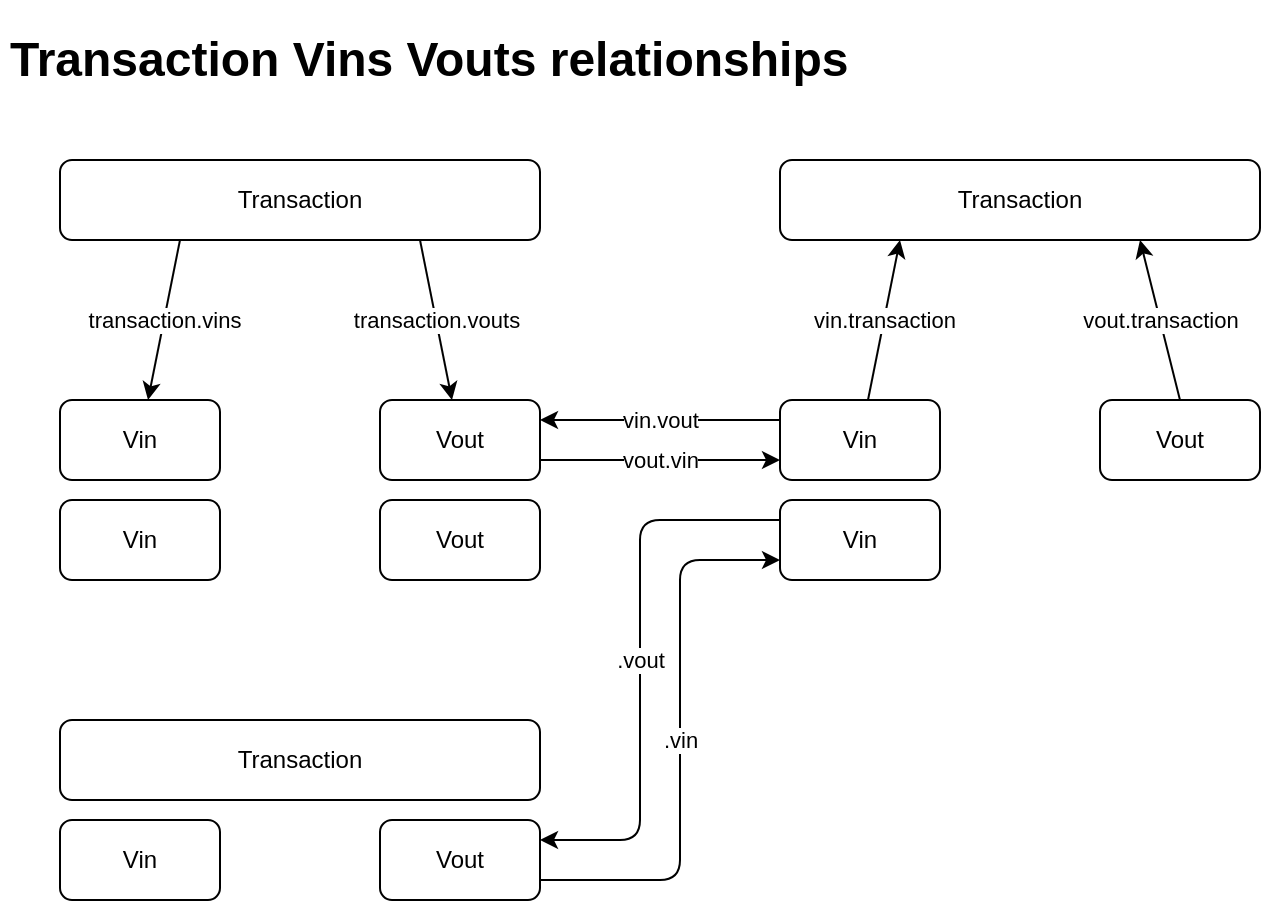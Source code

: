<mxfile>
    <diagram id="qHLsLJoB1cqdEK1VO3AA" name="Transaction">
        <mxGraphModel dx="1240" dy="467" grid="1" gridSize="10" guides="1" tooltips="1" connect="1" arrows="1" fold="1" page="1" pageScale="1" pageWidth="850" pageHeight="1100" math="0" shadow="0">
            <root>
                <mxCell id="0"/>
                <mxCell id="1" parent="0"/>
                <mxCell id="15" value="vin.transaction" style="edgeStyle=none;html=1;entryX=0.25;entryY=1;entryDx=0;entryDy=0;" edge="1" parent="1" source="2" target="9">
                    <mxGeometry relative="1" as="geometry"/>
                </mxCell>
                <mxCell id="17" value="vin.vout" style="edgeStyle=none;html=1;exitX=0;exitY=0.25;exitDx=0;exitDy=0;entryX=1;entryY=0.25;entryDx=0;entryDy=0;" edge="1" parent="1" source="2" target="13">
                    <mxGeometry relative="1" as="geometry"/>
                </mxCell>
                <mxCell id="2" value="Vin" style="rounded=1;whiteSpace=wrap;html=1;" vertex="1" parent="1">
                    <mxGeometry x="400" y="200" width="80" height="40" as="geometry"/>
                </mxCell>
                <mxCell id="10" value="vout.vin" style="edgeStyle=none;html=1;entryX=0;entryY=0.75;entryDx=0;entryDy=0;exitX=1;exitY=0.75;exitDx=0;exitDy=0;" edge="1" parent="1" source="13" target="2">
                    <mxGeometry relative="1" as="geometry"/>
                </mxCell>
                <mxCell id="4" value="Vout" style="rounded=1;whiteSpace=wrap;html=1;" vertex="1" parent="1">
                    <mxGeometry x="560" y="200" width="80" height="40" as="geometry"/>
                </mxCell>
                <mxCell id="16" value="transaction.vouts" style="edgeStyle=none;html=1;exitX=0.75;exitY=1;exitDx=0;exitDy=0;" edge="1" parent="1" source="14" target="13">
                    <mxGeometry relative="1" as="geometry"/>
                </mxCell>
                <mxCell id="9" value="Transaction" style="rounded=1;whiteSpace=wrap;html=1;" vertex="1" parent="1">
                    <mxGeometry x="400" y="80" width="240" height="40" as="geometry"/>
                </mxCell>
                <mxCell id="11" value="Vin" style="rounded=1;whiteSpace=wrap;html=1;" vertex="1" parent="1">
                    <mxGeometry x="40" y="200" width="80" height="40" as="geometry"/>
                </mxCell>
                <mxCell id="19" value="vout.transaction" style="edgeStyle=none;html=1;entryX=0.75;entryY=1;entryDx=0;entryDy=0;exitX=0.5;exitY=0;exitDx=0;exitDy=0;" edge="1" parent="1" source="4" target="9">
                    <mxGeometry relative="1" as="geometry"/>
                </mxCell>
                <mxCell id="13" value="Vout" style="rounded=1;whiteSpace=wrap;html=1;" vertex="1" parent="1">
                    <mxGeometry x="200" y="200" width="80" height="40" as="geometry"/>
                </mxCell>
                <mxCell id="21" value="transaction.vins" style="edgeStyle=none;html=1;exitX=0.25;exitY=1;exitDx=0;exitDy=0;" edge="1" parent="1" source="14" target="11">
                    <mxGeometry relative="1" as="geometry"/>
                </mxCell>
                <mxCell id="14" value="Transaction" style="rounded=1;whiteSpace=wrap;html=1;" vertex="1" parent="1">
                    <mxGeometry x="40" y="80" width="240" height="40" as="geometry"/>
                </mxCell>
                <mxCell id="18" value="Vout" style="rounded=1;whiteSpace=wrap;html=1;" vertex="1" parent="1">
                    <mxGeometry x="200" y="250" width="80" height="40" as="geometry"/>
                </mxCell>
                <mxCell id="22" value="Vin" style="rounded=1;whiteSpace=wrap;html=1;" vertex="1" parent="1">
                    <mxGeometry x="40" y="250" width="80" height="40" as="geometry"/>
                </mxCell>
                <mxCell id="42" value="&lt;h1&gt;Transaction Vins Vouts relationships&lt;/h1&gt;" style="text;html=1;strokeColor=none;fillColor=none;spacing=5;spacingTop=-20;whiteSpace=wrap;overflow=hidden;rounded=0;" vertex="1" parent="1">
                    <mxGeometry x="10" y="10" width="470" height="40" as="geometry"/>
                </mxCell>
                <mxCell id="BXxtLr3ZlGBee5hcXI6T-51" value=".vout" style="edgeStyle=elbowEdgeStyle;html=1;entryX=1;entryY=0.25;entryDx=0;entryDy=0;exitX=0;exitY=0.25;exitDx=0;exitDy=0;" edge="1" parent="1" source="BXxtLr3ZlGBee5hcXI6T-42" target="BXxtLr3ZlGBee5hcXI6T-45">
                    <mxGeometry relative="1" as="geometry">
                        <Array as="points">
                            <mxPoint x="330" y="340"/>
                        </Array>
                    </mxGeometry>
                </mxCell>
                <mxCell id="BXxtLr3ZlGBee5hcXI6T-42" value="Vin" style="rounded=1;whiteSpace=wrap;html=1;" vertex="1" parent="1">
                    <mxGeometry x="400" y="250" width="80" height="40" as="geometry"/>
                </mxCell>
                <mxCell id="BXxtLr3ZlGBee5hcXI6T-44" value="Vin" style="rounded=1;whiteSpace=wrap;html=1;" vertex="1" parent="1">
                    <mxGeometry x="40" y="410" width="80" height="40" as="geometry"/>
                </mxCell>
                <mxCell id="BXxtLr3ZlGBee5hcXI6T-50" value=".vin" style="edgeStyle=elbowEdgeStyle;html=1;entryX=0;entryY=0.75;entryDx=0;entryDy=0;exitX=1;exitY=0.75;exitDx=0;exitDy=0;" edge="1" parent="1" source="BXxtLr3ZlGBee5hcXI6T-45" target="BXxtLr3ZlGBee5hcXI6T-42">
                    <mxGeometry relative="1" as="geometry">
                        <Array as="points">
                            <mxPoint x="350" y="370"/>
                        </Array>
                    </mxGeometry>
                </mxCell>
                <mxCell id="BXxtLr3ZlGBee5hcXI6T-45" value="Vout" style="rounded=1;whiteSpace=wrap;html=1;" vertex="1" parent="1">
                    <mxGeometry x="200" y="410" width="80" height="40" as="geometry"/>
                </mxCell>
                <mxCell id="BXxtLr3ZlGBee5hcXI6T-47" value="Transaction" style="rounded=1;whiteSpace=wrap;html=1;" vertex="1" parent="1">
                    <mxGeometry x="40" y="360" width="240" height="40" as="geometry"/>
                </mxCell>
            </root>
        </mxGraphModel>
    </diagram>
    <diagram id="fVLlN5fVuzXZGzcx-HhE" name="Address">
        <mxGraphModel dx="1240" dy="467" grid="1" gridSize="10" guides="1" tooltips="1" connect="1" arrows="1" fold="1" page="1" pageScale="1" pageWidth="850" pageHeight="1100" math="0" shadow="0">
            <root>
                <mxCell id="VkCvMzv_z-qRqLYIqAli-0"/>
                <mxCell id="VkCvMzv_z-qRqLYIqAli-1" parent="VkCvMzv_z-qRqLYIqAli-0"/>
                <mxCell id="ca_tJFSk9PKW3v3jFL21-0" value="" style="rounded=0;whiteSpace=wrap;html=1;" vertex="1" parent="VkCvMzv_z-qRqLYIqAli-1">
                    <mxGeometry x="30" y="70" width="100" height="180" as="geometry"/>
                </mxCell>
                <mxCell id="ca_tJFSk9PKW3v3jFL21-1" value=".toAddress" style="edgeStyle=elbowEdgeStyle;elbow=vertical;html=1;entryX=0;entryY=0.25;entryDx=0;entryDy=0;" edge="1" parent="VkCvMzv_z-qRqLYIqAli-1" source="ca_tJFSk9PKW3v3jFL21-2" target="ca_tJFSk9PKW3v3jFL21-4">
                    <mxGeometry relative="1" as="geometry"/>
                </mxCell>
                <mxCell id="ca_tJFSk9PKW3v3jFL21-2" value="Vout&lt;br&gt;.address" style="rounded=1;whiteSpace=wrap;html=1;" vertex="1" parent="VkCvMzv_z-qRqLYIqAli-1">
                    <mxGeometry x="40" y="80" width="80" height="70" as="geometry"/>
                </mxCell>
                <mxCell id="ca_tJFSk9PKW3v3jFL21-3" value=".vouts" style="edgeStyle=elbowEdgeStyle;html=1;elbow=vertical;" edge="1" parent="VkCvMzv_z-qRqLYIqAli-1" source="ca_tJFSk9PKW3v3jFL21-4">
                    <mxGeometry relative="1" as="geometry">
                        <mxPoint x="130" y="160" as="targetPoint"/>
                        <Array as="points">
                            <mxPoint x="140" y="160"/>
                        </Array>
                    </mxGeometry>
                </mxCell>
                <mxCell id="ca_tJFSk9PKW3v3jFL21-13" value=".balances" style="edgeStyle=elbowEdgeStyle;elbow=vertical;html=1;entryX=0;entryY=0.5;entryDx=0;entryDy=0;" edge="1" parent="VkCvMzv_z-qRqLYIqAli-1" source="ca_tJFSk9PKW3v3jFL21-4" target="ca_tJFSk9PKW3v3jFL21-8">
                    <mxGeometry relative="1" as="geometry"/>
                </mxCell>
                <mxCell id="ca_tJFSk9PKW3v3jFL21-4" value="address" style="rounded=1;whiteSpace=wrap;html=1;" vertex="1" parent="VkCvMzv_z-qRqLYIqAli-1">
                    <mxGeometry x="240" y="80" width="160" height="160" as="geometry"/>
                </mxCell>
                <mxCell id="ca_tJFSk9PKW3v3jFL21-5" value="&lt;h1&gt;Address relationships&lt;/h1&gt;" style="text;html=1;strokeColor=none;fillColor=none;spacing=5;spacingTop=-20;whiteSpace=wrap;overflow=hidden;rounded=0;" vertex="1" parent="VkCvMzv_z-qRqLYIqAli-1">
                    <mxGeometry x="10" y="10" width="380" height="40" as="geometry"/>
                </mxCell>
                <mxCell id="ca_tJFSk9PKW3v3jFL21-6" value=".toAddress" style="edgeStyle=elbowEdgeStyle;elbow=vertical;html=1;entryX=0;entryY=0.75;entryDx=0;entryDy=0;" edge="1" parent="VkCvMzv_z-qRqLYIqAli-1" source="ca_tJFSk9PKW3v3jFL21-7" target="ca_tJFSk9PKW3v3jFL21-4">
                    <mxGeometry relative="1" as="geometry"/>
                </mxCell>
                <mxCell id="ca_tJFSk9PKW3v3jFL21-7" value="Vout&lt;br&gt;.address" style="rounded=1;whiteSpace=wrap;html=1;" vertex="1" parent="VkCvMzv_z-qRqLYIqAli-1">
                    <mxGeometry x="40" y="170" width="80" height="70" as="geometry"/>
                </mxCell>
                <mxCell id="ca_tJFSk9PKW3v3jFL21-8" value="" style="rounded=0;whiteSpace=wrap;html=1;" vertex="1" parent="VkCvMzv_z-qRqLYIqAli-1">
                    <mxGeometry x="510" y="70" width="140" height="180" as="geometry"/>
                </mxCell>
                <mxCell id="ca_tJFSk9PKW3v3jFL21-11" value=".ofAddress" style="edgeStyle=elbowEdgeStyle;elbow=vertical;html=1;" edge="1" parent="VkCvMzv_z-qRqLYIqAli-1" source="ca_tJFSk9PKW3v3jFL21-9" target="ca_tJFSk9PKW3v3jFL21-4">
                    <mxGeometry relative="1" as="geometry"/>
                </mxCell>
                <mxCell id="ca_tJFSk9PKW3v3jFL21-9" value="AddressBalance&lt;br&gt;.address" style="rounded=1;whiteSpace=wrap;html=1;" vertex="1" parent="VkCvMzv_z-qRqLYIqAli-1">
                    <mxGeometry x="520" y="80" width="120" height="70" as="geometry"/>
                </mxCell>
                <mxCell id="ca_tJFSk9PKW3v3jFL21-12" value=".ofAddress" style="edgeStyle=elbowEdgeStyle;elbow=vertical;html=1;" edge="1" parent="VkCvMzv_z-qRqLYIqAli-1" source="ca_tJFSk9PKW3v3jFL21-10" target="ca_tJFSk9PKW3v3jFL21-4">
                    <mxGeometry relative="1" as="geometry"/>
                </mxCell>
                <mxCell id="ca_tJFSk9PKW3v3jFL21-10" value="AddressBalance&lt;br&gt;.address" style="rounded=1;whiteSpace=wrap;html=1;" vertex="1" parent="VkCvMzv_z-qRqLYIqAli-1">
                    <mxGeometry x="520" y="170" width="120" height="70" as="geometry"/>
                </mxCell>
                <mxCell id="ca_tJFSk9PKW3v3jFL21-14" value="" style="rounded=0;whiteSpace=wrap;html=1;" vertex="1" parent="VkCvMzv_z-qRqLYIqAli-1">
                    <mxGeometry x="30" y="430" width="180" height="60" as="geometry"/>
                </mxCell>
                <mxCell id="ca_tJFSk9PKW3v3jFL21-16" value="Wallet" style="rounded=1;whiteSpace=wrap;html=1;" vertex="1" parent="VkCvMzv_z-qRqLYIqAli-1">
                    <mxGeometry x="130" y="440" width="70" height="40" as="geometry"/>
                </mxCell>
                <mxCell id="ca_tJFSk9PKW3v3jFL21-25" value=".addresses" style="edgeStyle=elbowEdgeStyle;html=1;entryX=0.25;entryY=1;entryDx=0;entryDy=0;" edge="1" parent="VkCvMzv_z-qRqLYIqAli-1" source="ca_tJFSk9PKW3v3jFL21-17" target="ca_tJFSk9PKW3v3jFL21-22">
                    <mxGeometry relative="1" as="geometry">
                        <mxPoint y="400" as="targetPoint"/>
                    </mxGeometry>
                </mxCell>
                <mxCell id="ca_tJFSk9PKW3v3jFL21-17" value="Wallet" style="rounded=1;whiteSpace=wrap;html=1;" vertex="1" parent="VkCvMzv_z-qRqLYIqAli-1">
                    <mxGeometry x="40" y="440" width="70" height="40" as="geometry"/>
                </mxCell>
                <mxCell id="ca_tJFSk9PKW3v3jFL21-22" value="" style="rounded=0;whiteSpace=wrap;html=1;" vertex="1" parent="VkCvMzv_z-qRqLYIqAli-1">
                    <mxGeometry x="30" y="310" width="180" height="60" as="geometry"/>
                </mxCell>
                <mxCell id="ca_tJFSk9PKW3v3jFL21-27" value=".wallets" style="edgeStyle=elbowEdgeStyle;html=1;entryX=0.75;entryY=0;entryDx=0;entryDy=0;" edge="1" parent="VkCvMzv_z-qRqLYIqAli-1" source="ca_tJFSk9PKW3v3jFL21-23" target="ca_tJFSk9PKW3v3jFL21-14">
                    <mxGeometry relative="1" as="geometry">
                        <mxPoint x="210" y="410" as="targetPoint"/>
                    </mxGeometry>
                </mxCell>
                <mxCell id="ca_tJFSk9PKW3v3jFL21-23" value="Address" style="rounded=1;whiteSpace=wrap;html=1;" vertex="1" parent="VkCvMzv_z-qRqLYIqAli-1">
                    <mxGeometry x="130" y="320" width="70" height="40" as="geometry"/>
                </mxCell>
                <mxCell id="ca_tJFSk9PKW3v3jFL21-24" value="Address" style="rounded=1;whiteSpace=wrap;html=1;" vertex="1" parent="VkCvMzv_z-qRqLYIqAli-1">
                    <mxGeometry x="40" y="320" width="70" height="40" as="geometry"/>
                </mxCell>
                <mxCell id="4qh_kSi5nV7RQIIv8A8w-2" value=".nextUnusedAddress" style="edgeStyle=elbowEdgeStyle;elbow=vertical;html=1;entryX=0;entryY=0.5;entryDx=0;entryDy=0;" edge="1" parent="VkCvMzv_z-qRqLYIqAli-1" source="4qh_kSi5nV7RQIIv8A8w-0" target="4qh_kSi5nV7RQIIv8A8w-1">
                    <mxGeometry relative="1" as="geometry"/>
                </mxCell>
                <mxCell id="4qh_kSi5nV7RQIIv8A8w-0" value="Wallet" style="rounded=1;whiteSpace=wrap;html=1;" vertex="1" parent="VkCvMzv_z-qRqLYIqAli-1">
                    <mxGeometry x="40" y="560" width="70" height="40" as="geometry"/>
                </mxCell>
                <mxCell id="4qh_kSi5nV7RQIIv8A8w-1" value="Address" style="rounded=1;whiteSpace=wrap;html=1;" vertex="1" parent="VkCvMzv_z-qRqLYIqAli-1">
                    <mxGeometry x="280" y="560" width="70" height="40" as="geometry"/>
                </mxCell>
            </root>
        </mxGraphModel>
    </diagram>
    <diagram id="CdqLAw8yWthwPMzePcwe" name="Asset">
        <mxGraphModel dx="1240" dy="467" grid="1" gridSize="10" guides="1" tooltips="1" connect="1" arrows="1" fold="1" page="1" pageScale="1" pageWidth="850" pageHeight="1100" math="0" shadow="0">
            <root>
                <mxCell id="PKiCuLvS-IThDVhkIVAQ-0"/>
                <mxCell id="PKiCuLvS-IThDVhkIVAQ-1" parent="PKiCuLvS-IThDVhkIVAQ-0"/>
                <mxCell id="QFYoJzMJZc8vY2araQZo-0" value="" style="rounded=0;whiteSpace=wrap;html=1;" vertex="1" parent="PKiCuLvS-IThDVhkIVAQ-1">
                    <mxGeometry x="30" y="70" width="100" height="180" as="geometry"/>
                </mxCell>
                <mxCell id="QFYoJzMJZc8vY2araQZo-20" value=".vouts" style="edgeStyle=elbowEdgeStyle;elbow=vertical;html=1;entryX=1;entryY=0.5;entryDx=0;entryDy=0;" edge="1" parent="PKiCuLvS-IThDVhkIVAQ-1" source="I4AV2vwx2798LuyGhgIe-2" target="QFYoJzMJZc8vY2araQZo-0">
                    <mxGeometry relative="1" as="geometry"/>
                </mxCell>
                <mxCell id="QFYoJzMJZc8vY2araQZo-21" value=".addressBalances" style="edgeStyle=elbowEdgeStyle;elbow=vertical;html=1;entryX=1;entryY=0.5;entryDx=0;entryDy=0;" edge="1" parent="PKiCuLvS-IThDVhkIVAQ-1" source="I4AV2vwx2798LuyGhgIe-2" target="QFYoJzMJZc8vY2araQZo-7">
                    <mxGeometry relative="1" as="geometry"/>
                </mxCell>
                <mxCell id="QFYoJzMJZc8vY2araQZo-26" value=".walletBalances" style="edgeStyle=elbowEdgeStyle;elbow=vertical;html=1;entryX=1;entryY=0.5;entryDx=0;entryDy=0;" edge="1" parent="PKiCuLvS-IThDVhkIVAQ-1" source="I4AV2vwx2798LuyGhgIe-2" target="QFYoJzMJZc8vY2araQZo-13">
                    <mxGeometry relative="1" as="geometry"/>
                </mxCell>
                <mxCell id="I4AV2vwx2798LuyGhgIe-2" value="Asset" style="rounded=1;whiteSpace=wrap;html=1;" vertex="1" parent="PKiCuLvS-IThDVhkIVAQ-1">
                    <mxGeometry x="320" y="80" width="80" height="560" as="geometry"/>
                </mxCell>
                <mxCell id="QFYoJzMJZc8vY2araQZo-19" value=".asset" style="edgeStyle=elbowEdgeStyle;elbow=vertical;html=1;" edge="1" parent="PKiCuLvS-IThDVhkIVAQ-1" source="QFYoJzMJZc8vY2araQZo-1" target="I4AV2vwx2798LuyGhgIe-2">
                    <mxGeometry relative="1" as="geometry"/>
                </mxCell>
                <mxCell id="QFYoJzMJZc8vY2araQZo-1" value="Vout&lt;br&gt;.symbol" style="rounded=1;whiteSpace=wrap;html=1;" vertex="1" parent="PKiCuLvS-IThDVhkIVAQ-1">
                    <mxGeometry x="40" y="80" width="80" height="70" as="geometry"/>
                </mxCell>
                <mxCell id="QFYoJzMJZc8vY2araQZo-27" value=".asset" style="edgeStyle=elbowEdgeStyle;elbow=vertical;html=1;" edge="1" parent="PKiCuLvS-IThDVhkIVAQ-1" source="QFYoJzMJZc8vY2araQZo-2" target="I4AV2vwx2798LuyGhgIe-2">
                    <mxGeometry relative="1" as="geometry"/>
                </mxCell>
                <mxCell id="QFYoJzMJZc8vY2araQZo-2" value="Vout&lt;br&gt;.symbol" style="rounded=1;whiteSpace=wrap;html=1;" vertex="1" parent="PKiCuLvS-IThDVhkIVAQ-1">
                    <mxGeometry x="40" y="170" width="80" height="70" as="geometry"/>
                </mxCell>
                <mxCell id="QFYoJzMJZc8vY2araQZo-7" value="" style="rounded=0;whiteSpace=wrap;html=1;" vertex="1" parent="PKiCuLvS-IThDVhkIVAQ-1">
                    <mxGeometry x="30" y="270" width="140" height="180" as="geometry"/>
                </mxCell>
                <mxCell id="QFYoJzMJZc8vY2araQZo-22" value=".asset" style="edgeStyle=elbowEdgeStyle;elbow=vertical;html=1;" edge="1" parent="PKiCuLvS-IThDVhkIVAQ-1" source="QFYoJzMJZc8vY2araQZo-10" target="I4AV2vwx2798LuyGhgIe-2">
                    <mxGeometry relative="1" as="geometry"/>
                </mxCell>
                <mxCell id="QFYoJzMJZc8vY2araQZo-10" value="AddressBalance&lt;br&gt;.symbol" style="rounded=1;whiteSpace=wrap;html=1;" vertex="1" parent="PKiCuLvS-IThDVhkIVAQ-1">
                    <mxGeometry x="40" y="280" width="120" height="70" as="geometry"/>
                </mxCell>
                <mxCell id="QFYoJzMJZc8vY2araQZo-23" value=".asset" style="edgeStyle=elbowEdgeStyle;elbow=vertical;html=1;" edge="1" parent="PKiCuLvS-IThDVhkIVAQ-1" source="QFYoJzMJZc8vY2araQZo-12" target="I4AV2vwx2798LuyGhgIe-2">
                    <mxGeometry relative="1" as="geometry"/>
                </mxCell>
                <mxCell id="QFYoJzMJZc8vY2araQZo-12" value="AddresBalance&lt;br&gt;.symbol" style="rounded=1;whiteSpace=wrap;html=1;" vertex="1" parent="PKiCuLvS-IThDVhkIVAQ-1">
                    <mxGeometry x="40" y="370" width="120" height="70" as="geometry"/>
                </mxCell>
                <mxCell id="QFYoJzMJZc8vY2araQZo-13" value="" style="rounded=0;whiteSpace=wrap;html=1;" vertex="1" parent="PKiCuLvS-IThDVhkIVAQ-1">
                    <mxGeometry x="30" y="470" width="140" height="180" as="geometry"/>
                </mxCell>
                <mxCell id="QFYoJzMJZc8vY2araQZo-24" value=".asset" style="edgeStyle=elbowEdgeStyle;elbow=vertical;html=1;" edge="1" parent="PKiCuLvS-IThDVhkIVAQ-1" source="QFYoJzMJZc8vY2araQZo-16" target="I4AV2vwx2798LuyGhgIe-2">
                    <mxGeometry relative="1" as="geometry"/>
                </mxCell>
                <mxCell id="QFYoJzMJZc8vY2araQZo-16" value="WalletBalance&lt;br&gt;.symbol" style="rounded=1;whiteSpace=wrap;html=1;" vertex="1" parent="PKiCuLvS-IThDVhkIVAQ-1">
                    <mxGeometry x="40" y="480" width="120" height="70" as="geometry"/>
                </mxCell>
                <mxCell id="QFYoJzMJZc8vY2araQZo-25" value=".asset" style="edgeStyle=elbowEdgeStyle;elbow=vertical;html=1;" edge="1" parent="PKiCuLvS-IThDVhkIVAQ-1" source="QFYoJzMJZc8vY2araQZo-18" target="I4AV2vwx2798LuyGhgIe-2">
                    <mxGeometry relative="1" as="geometry"/>
                </mxCell>
                <mxCell id="QFYoJzMJZc8vY2araQZo-18" value="WalletBalance&lt;br&gt;.symbol" style="rounded=1;whiteSpace=wrap;html=1;" vertex="1" parent="PKiCuLvS-IThDVhkIVAQ-1">
                    <mxGeometry x="40" y="570" width="120" height="70" as="geometry"/>
                </mxCell>
            </root>
        </mxGraphModel>
    </diagram>
</mxfile>